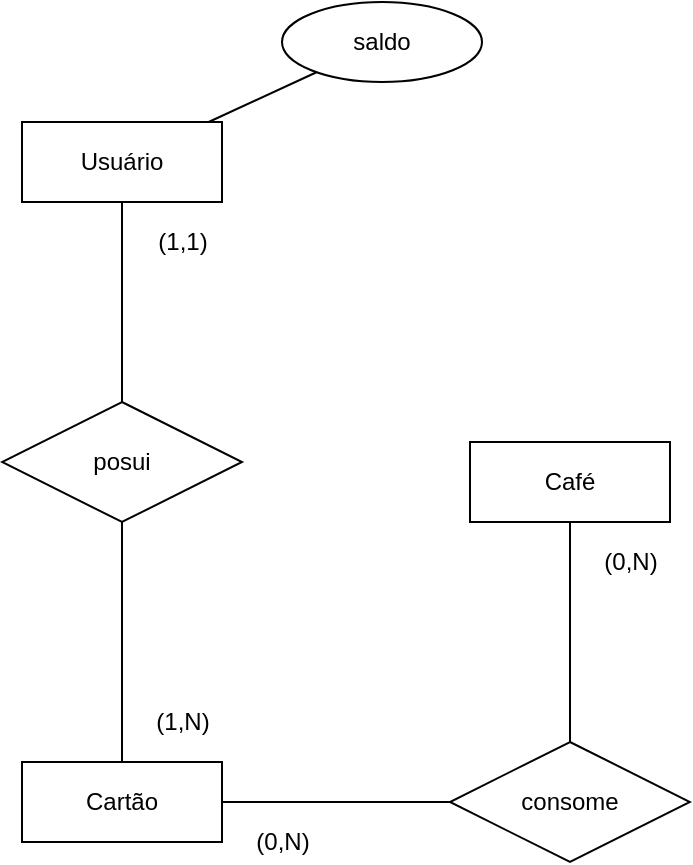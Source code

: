 <mxfile version="13.6.9" type="device"><diagram id="iWZj9xu31Sc7e9XLrloI" name="Page-1"><mxGraphModel dx="1108" dy="508" grid="1" gridSize="10" guides="1" tooltips="1" connect="1" arrows="1" fold="1" page="1" pageScale="1" pageWidth="827" pageHeight="1169" math="0" shadow="0"><root><mxCell id="0"/><mxCell id="1" parent="0"/><mxCell id="03K9Am0XeK3JYYCVPlgL-1" value="Usuário" style="whiteSpace=wrap;html=1;align=center;" vertex="1" parent="1"><mxGeometry x="80" y="200" width="100" height="40" as="geometry"/></mxCell><mxCell id="03K9Am0XeK3JYYCVPlgL-2" value="Cartão" style="whiteSpace=wrap;html=1;align=center;" vertex="1" parent="1"><mxGeometry x="80" y="520" width="100" height="40" as="geometry"/></mxCell><mxCell id="03K9Am0XeK3JYYCVPlgL-3" value="Café" style="whiteSpace=wrap;html=1;align=center;" vertex="1" parent="1"><mxGeometry x="304" y="360" width="100" height="40" as="geometry"/></mxCell><mxCell id="03K9Am0XeK3JYYCVPlgL-4" value="saldo" style="ellipse;whiteSpace=wrap;html=1;align=center;" vertex="1" parent="1"><mxGeometry x="210" y="140" width="100" height="40" as="geometry"/></mxCell><mxCell id="03K9Am0XeK3JYYCVPlgL-7" value="" style="endArrow=none;html=1;rounded=0;" edge="1" parent="1" source="03K9Am0XeK3JYYCVPlgL-1" target="03K9Am0XeK3JYYCVPlgL-4"><mxGeometry relative="1" as="geometry"><mxPoint x="420" y="390" as="sourcePoint"/><mxPoint x="580" y="390" as="targetPoint"/></mxGeometry></mxCell><mxCell id="03K9Am0XeK3JYYCVPlgL-8" value="posui" style="shape=rhombus;perimeter=rhombusPerimeter;whiteSpace=wrap;html=1;align=center;" vertex="1" parent="1"><mxGeometry x="70" y="340" width="120" height="60" as="geometry"/></mxCell><mxCell id="03K9Am0XeK3JYYCVPlgL-9" value="" style="endArrow=none;html=1;rounded=0;exitX=0.5;exitY=1;exitDx=0;exitDy=0;" edge="1" parent="1" source="03K9Am0XeK3JYYCVPlgL-1" target="03K9Am0XeK3JYYCVPlgL-8"><mxGeometry relative="1" as="geometry"><mxPoint x="420" y="390" as="sourcePoint"/><mxPoint x="580" y="390" as="targetPoint"/></mxGeometry></mxCell><mxCell id="03K9Am0XeK3JYYCVPlgL-10" value="" style="endArrow=none;html=1;rounded=0;exitX=0.5;exitY=1;exitDx=0;exitDy=0;entryX=0.5;entryY=0;entryDx=0;entryDy=0;" edge="1" parent="1" source="03K9Am0XeK3JYYCVPlgL-8" target="03K9Am0XeK3JYYCVPlgL-2"><mxGeometry relative="1" as="geometry"><mxPoint x="420" y="390" as="sourcePoint"/><mxPoint x="580" y="390" as="targetPoint"/></mxGeometry></mxCell><mxCell id="03K9Am0XeK3JYYCVPlgL-11" value="consome" style="shape=rhombus;perimeter=rhombusPerimeter;whiteSpace=wrap;html=1;align=center;" vertex="1" parent="1"><mxGeometry x="294" y="510" width="120" height="60" as="geometry"/></mxCell><mxCell id="03K9Am0XeK3JYYCVPlgL-12" value="" style="endArrow=none;html=1;rounded=0;exitX=1;exitY=0.5;exitDx=0;exitDy=0;" edge="1" parent="1" source="03K9Am0XeK3JYYCVPlgL-2" target="03K9Am0XeK3JYYCVPlgL-11"><mxGeometry relative="1" as="geometry"><mxPoint x="420" y="390" as="sourcePoint"/><mxPoint x="580" y="390" as="targetPoint"/></mxGeometry></mxCell><mxCell id="03K9Am0XeK3JYYCVPlgL-13" value="" style="endArrow=none;html=1;rounded=0;" edge="1" parent="1" source="03K9Am0XeK3JYYCVPlgL-11" target="03K9Am0XeK3JYYCVPlgL-3"><mxGeometry relative="1" as="geometry"><mxPoint x="294" y="390" as="sourcePoint"/><mxPoint x="454" y="390" as="targetPoint"/></mxGeometry></mxCell><mxCell id="03K9Am0XeK3JYYCVPlgL-14" value="(0,N)" style="text;html=1;align=center;verticalAlign=middle;resizable=0;points=[];autosize=1;" vertex="1" parent="1"><mxGeometry x="364" y="410" width="40" height="20" as="geometry"/></mxCell><mxCell id="03K9Am0XeK3JYYCVPlgL-15" value="(0,N)" style="text;html=1;align=center;verticalAlign=middle;resizable=0;points=[];autosize=1;" vertex="1" parent="1"><mxGeometry x="190" y="550" width="40" height="20" as="geometry"/></mxCell><mxCell id="03K9Am0XeK3JYYCVPlgL-16" value="(1,1)" style="text;html=1;align=center;verticalAlign=middle;resizable=0;points=[];autosize=1;" vertex="1" parent="1"><mxGeometry x="140" y="250" width="40" height="20" as="geometry"/></mxCell><mxCell id="03K9Am0XeK3JYYCVPlgL-17" value="(1,N)" style="text;html=1;align=center;verticalAlign=middle;resizable=0;points=[];autosize=1;" vertex="1" parent="1"><mxGeometry x="140" y="490" width="40" height="20" as="geometry"/></mxCell></root></mxGraphModel></diagram></mxfile>